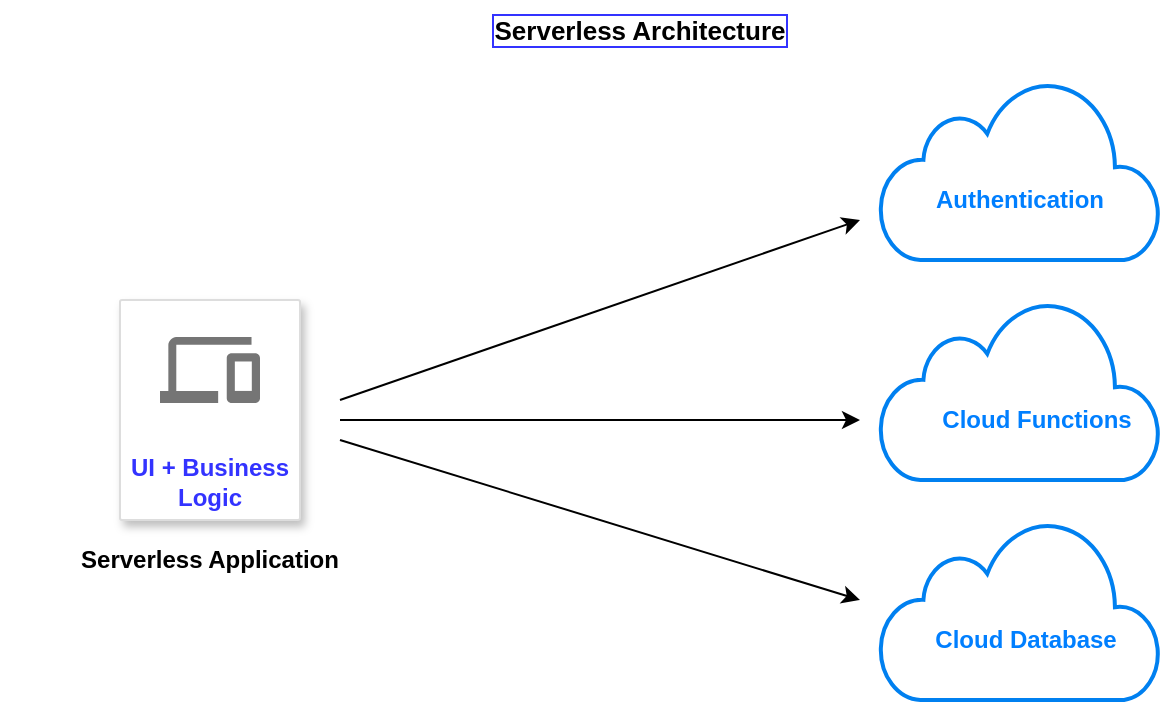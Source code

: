<mxfile version="13.10.0" type="github">
  <diagram id="DLaAfY6MLrWqdHofX1Y0" name="Page-1">
    <mxGraphModel dx="1038" dy="491" grid="1" gridSize="10" guides="1" tooltips="1" connect="1" arrows="1" fold="1" page="1" pageScale="1" pageWidth="850" pageHeight="1100" math="0" shadow="0">
      <root>
        <mxCell id="0" />
        <mxCell id="1" parent="0" />
        <mxCell id="zKwDwM1E7vwW45lTwtcs-1" value="" style="html=1;verticalLabelPosition=bottom;align=center;labelBackgroundColor=#ffffff;verticalAlign=top;strokeWidth=2;strokeColor=#0080F0;shadow=0;dashed=0;shape=mxgraph.ios7.icons.cloud;" vertex="1" parent="1">
          <mxGeometry x="480" y="50" width="140" height="90" as="geometry" />
        </mxCell>
        <mxCell id="zKwDwM1E7vwW45lTwtcs-2" value="" style="html=1;verticalLabelPosition=bottom;align=center;labelBackgroundColor=#ffffff;verticalAlign=top;strokeWidth=2;strokeColor=#0080F0;shadow=0;dashed=0;shape=mxgraph.ios7.icons.cloud;" vertex="1" parent="1">
          <mxGeometry x="480" y="160" width="140" height="90" as="geometry" />
        </mxCell>
        <mxCell id="zKwDwM1E7vwW45lTwtcs-3" value="" style="html=1;verticalLabelPosition=bottom;align=center;labelBackgroundColor=#ffffff;verticalAlign=top;strokeWidth=2;strokeColor=#0080F0;shadow=0;dashed=0;shape=mxgraph.ios7.icons.cloud;" vertex="1" parent="1">
          <mxGeometry x="480" y="270" width="140" height="90" as="geometry" />
        </mxCell>
        <mxCell id="zKwDwM1E7vwW45lTwtcs-4" value="&lt;b&gt;Authentication&lt;/b&gt;" style="text;html=1;strokeColor=none;fillColor=none;align=center;verticalAlign=middle;whiteSpace=wrap;rounded=0;fontColor=#007FFF;" vertex="1" parent="1">
          <mxGeometry x="510" y="100" width="80" height="20" as="geometry" />
        </mxCell>
        <mxCell id="zKwDwM1E7vwW45lTwtcs-5" value="&lt;b&gt;Cloud Functions&lt;/b&gt;" style="text;html=1;strokeColor=none;fillColor=none;align=center;verticalAlign=middle;whiteSpace=wrap;rounded=0;fontColor=#007FFF;" vertex="1" parent="1">
          <mxGeometry x="510" y="210" width="97" height="20" as="geometry" />
        </mxCell>
        <mxCell id="zKwDwM1E7vwW45lTwtcs-6" value="&lt;b&gt;Cloud Database&lt;/b&gt;" style="text;html=1;strokeColor=none;fillColor=none;align=center;verticalAlign=middle;whiteSpace=wrap;rounded=0;fontColor=#007FFF;" vertex="1" parent="1">
          <mxGeometry x="503" y="320" width="100" height="20" as="geometry" />
        </mxCell>
        <mxCell id="zKwDwM1E7vwW45lTwtcs-7" value="UI + Business Logic" style="strokeColor=#dddddd;shadow=1;strokeWidth=1;rounded=1;absoluteArcSize=1;arcSize=2;labelPosition=center;verticalLabelPosition=middle;align=center;verticalAlign=bottom;spacingLeft=0;fontSize=12;whiteSpace=wrap;spacingBottom=2;fontStyle=1;fontColor=#3333FF;" vertex="1" parent="1">
          <mxGeometry x="100" y="160" width="90" height="110" as="geometry" />
        </mxCell>
        <mxCell id="zKwDwM1E7vwW45lTwtcs-8" value="" style="dashed=0;connectable=0;html=1;fillColor=#757575;strokeColor=none;shape=mxgraph.gcp2.desktop_and_mobile;part=1;" vertex="1" parent="zKwDwM1E7vwW45lTwtcs-7">
          <mxGeometry x="0.5" width="50" height="33" relative="1" as="geometry">
            <mxPoint x="-25" y="18.5" as="offset" />
          </mxGeometry>
        </mxCell>
        <mxCell id="zKwDwM1E7vwW45lTwtcs-9" value="&lt;b style=&quot;font-size: 13px;&quot;&gt;&lt;font color=&quot;#000000&quot; style=&quot;font-size: 13px;&quot;&gt;Serverless Architecture&lt;/font&gt;&lt;/b&gt;" style="text;html=1;strokeColor=none;fillColor=none;align=center;verticalAlign=middle;whiteSpace=wrap;rounded=0;fontColor=#007FFF;labelBorderColor=#3333FF;fontSize=13;" vertex="1" parent="1">
          <mxGeometry x="160" y="10" width="400" height="30" as="geometry" />
        </mxCell>
        <mxCell id="zKwDwM1E7vwW45lTwtcs-10" value="&lt;b&gt;&lt;font color=&quot;#000000&quot;&gt;Serverless Application&lt;/font&gt;&lt;/b&gt;" style="text;html=1;strokeColor=none;fillColor=none;align=center;verticalAlign=middle;whiteSpace=wrap;rounded=0;fontColor=#007FFF;labelBorderColor=none;" vertex="1" parent="1">
          <mxGeometry x="40" y="275" width="210" height="30" as="geometry" />
        </mxCell>
        <mxCell id="zKwDwM1E7vwW45lTwtcs-12" value="" style="endArrow=classic;html=1;fontColor=#3333FF;" edge="1" parent="1">
          <mxGeometry width="50" height="50" relative="1" as="geometry">
            <mxPoint x="210" y="210" as="sourcePoint" />
            <mxPoint x="470" y="120" as="targetPoint" />
          </mxGeometry>
        </mxCell>
        <mxCell id="zKwDwM1E7vwW45lTwtcs-13" value="" style="endArrow=classic;html=1;fontColor=#3333FF;" edge="1" parent="1">
          <mxGeometry width="50" height="50" relative="1" as="geometry">
            <mxPoint x="210" y="220" as="sourcePoint" />
            <mxPoint x="470" y="220" as="targetPoint" />
          </mxGeometry>
        </mxCell>
        <mxCell id="zKwDwM1E7vwW45lTwtcs-14" value="" style="endArrow=classic;html=1;fontColor=#3333FF;" edge="1" parent="1">
          <mxGeometry width="50" height="50" relative="1" as="geometry">
            <mxPoint x="210" y="230" as="sourcePoint" />
            <mxPoint x="470" y="310" as="targetPoint" />
          </mxGeometry>
        </mxCell>
      </root>
    </mxGraphModel>
  </diagram>
</mxfile>
